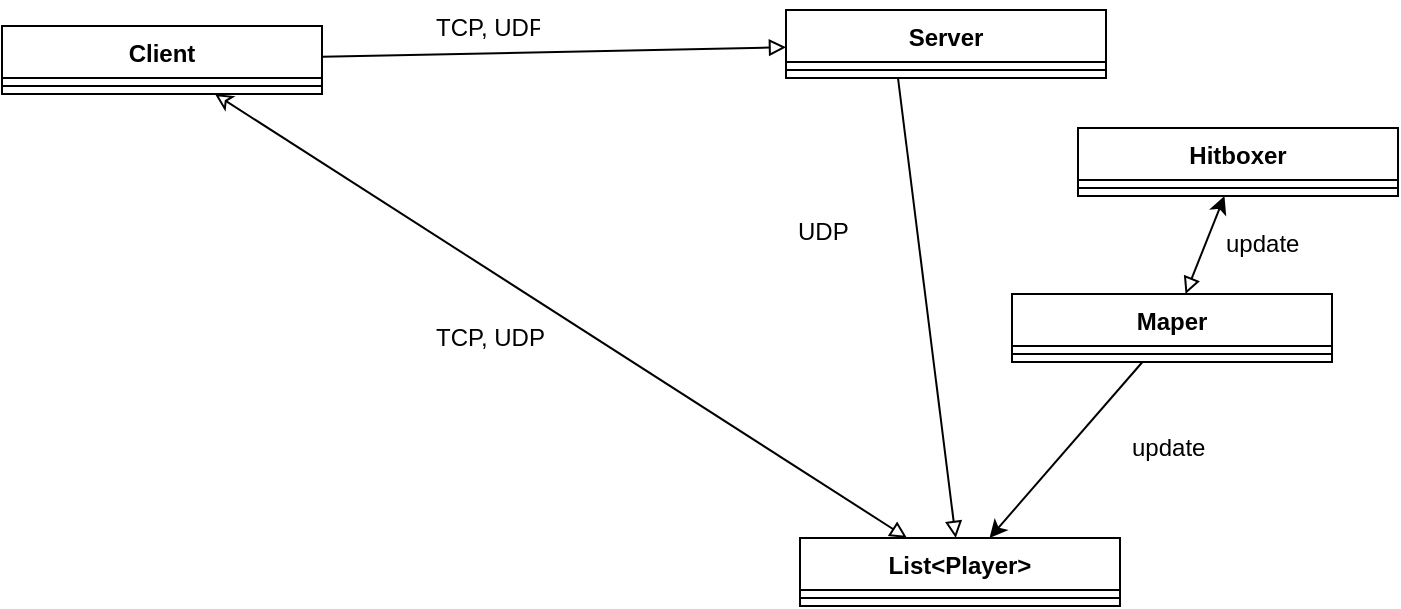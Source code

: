 <mxfile version="20.5.3" type="embed"><diagram id="23iRSUPoRavnBvh4doch" name="Page-1"><mxGraphModel dx="811" dy="438" grid="0" gridSize="10" guides="1" tooltips="1" connect="1" arrows="1" fold="1" page="0" pageScale="1" pageWidth="827" pageHeight="1169" math="0" shadow="0"><root><mxCell id="0"/><mxCell id="1" parent="0"/><mxCell id="17" value="Server" style="swimlane;fontStyle=1;align=center;verticalAlign=top;childLayout=stackLayout;horizontal=1;startSize=26;horizontalStack=0;resizeParent=1;resizeParentMax=0;resizeLast=0;collapsible=1;marginBottom=0;" parent="1" vertex="1"><mxGeometry x="464" y="258" width="160" height="34" as="geometry"/></mxCell><mxCell id="28" value="" style="line;strokeWidth=1;fillColor=none;align=left;verticalAlign=middle;spacingTop=-1;spacingLeft=3;spacingRight=3;rotatable=0;labelPosition=right;points=[];portConstraint=eastwest;strokeColor=inherit;" vertex="1" parent="17"><mxGeometry y="26" width="160" height="8" as="geometry"/></mxCell><mxCell id="25" value="Client" style="swimlane;fontStyle=1;align=center;verticalAlign=top;childLayout=stackLayout;horizontal=1;startSize=26;horizontalStack=0;resizeParent=1;resizeParentMax=0;resizeLast=0;collapsible=1;marginBottom=0;" parent="1" vertex="1"><mxGeometry x="72" y="266" width="160" height="34" as="geometry"/></mxCell><mxCell id="26" value="" style="line;strokeWidth=1;fillColor=none;align=left;verticalAlign=middle;spacingTop=-1;spacingLeft=3;spacingRight=3;rotatable=0;labelPosition=right;points=[];portConstraint=eastwest;strokeColor=inherit;" parent="25" vertex="1"><mxGeometry y="26" width="160" height="8" as="geometry"/></mxCell><mxCell id="29" value="" style="endArrow=block;html=1;rounded=0;startArrow=none;startFill=0;endFill=0;" edge="1" parent="1" source="25" target="17"><mxGeometry width="50" height="50" relative="1" as="geometry"><mxPoint x="328" y="465" as="sourcePoint"/><mxPoint x="378" y="415" as="targetPoint"/></mxGeometry></mxCell><mxCell id="30" value="TCP, UDP" style="text;strokeColor=none;fillColor=none;spacingLeft=4;spacingRight=4;overflow=hidden;rotatable=0;points=[[0,0.5],[1,0.5]];portConstraint=eastwest;fontSize=12;" vertex="1" parent="1"><mxGeometry x="283" y="253" width="63" height="30" as="geometry"/></mxCell><mxCell id="35" value="Hitboxer" style="swimlane;fontStyle=1;align=center;verticalAlign=top;childLayout=stackLayout;horizontal=1;startSize=26;horizontalStack=0;resizeParent=1;resizeParentMax=0;resizeLast=0;collapsible=1;marginBottom=0;" vertex="1" parent="1"><mxGeometry x="610" y="317" width="160" height="34" as="geometry"/></mxCell><mxCell id="36" value="" style="line;strokeWidth=1;fillColor=none;align=left;verticalAlign=middle;spacingTop=-1;spacingLeft=3;spacingRight=3;rotatable=0;labelPosition=right;points=[];portConstraint=eastwest;strokeColor=inherit;" vertex="1" parent="35"><mxGeometry y="26" width="160" height="8" as="geometry"/></mxCell><mxCell id="38" value="Maper" style="swimlane;fontStyle=1;align=center;verticalAlign=top;childLayout=stackLayout;horizontal=1;startSize=26;horizontalStack=0;resizeParent=1;resizeParentMax=0;resizeLast=0;collapsible=1;marginBottom=0;" vertex="1" parent="1"><mxGeometry x="577" y="400" width="160" height="34" as="geometry"/></mxCell><mxCell id="39" value="" style="line;strokeWidth=1;fillColor=none;align=left;verticalAlign=middle;spacingTop=-1;spacingLeft=3;spacingRight=3;rotatable=0;labelPosition=right;points=[];portConstraint=eastwest;strokeColor=inherit;" vertex="1" parent="38"><mxGeometry y="26" width="160" height="8" as="geometry"/></mxCell><mxCell id="40" value="List&lt;Player&gt;&#10;" style="swimlane;fontStyle=1;align=center;verticalAlign=top;childLayout=stackLayout;horizontal=1;startSize=26;horizontalStack=0;resizeParent=1;resizeParentMax=0;resizeLast=0;collapsible=1;marginBottom=0;" vertex="1" parent="1"><mxGeometry x="471" y="522" width="160" height="34" as="geometry"/></mxCell><mxCell id="41" value="" style="line;strokeWidth=1;fillColor=none;align=left;verticalAlign=middle;spacingTop=-1;spacingLeft=3;spacingRight=3;rotatable=0;labelPosition=right;points=[];portConstraint=eastwest;strokeColor=inherit;" vertex="1" parent="40"><mxGeometry y="26" width="160" height="8" as="geometry"/></mxCell><mxCell id="42" value="" style="endArrow=block;html=1;rounded=0;startArrow=classic;startFill=0;endFill=0;" edge="1" parent="1" source="25" target="40"><mxGeometry width="50" height="50" relative="1" as="geometry"><mxPoint x="262" y="439.004" as="sourcePoint"/><mxPoint x="407" y="441.856" as="targetPoint"/></mxGeometry></mxCell><mxCell id="43" value="TCP, UDP" style="text;strokeColor=none;fillColor=none;spacingLeft=4;spacingRight=4;overflow=hidden;rotatable=0;points=[[0,0.5],[1,0.5]];portConstraint=eastwest;fontSize=12;" vertex="1" parent="1"><mxGeometry x="283" y="408" width="70" height="24" as="geometry"/></mxCell><mxCell id="44" value="" style="endArrow=block;html=1;rounded=0;startArrow=none;startFill=0;endFill=0;" edge="1" parent="1" target="40"><mxGeometry width="50" height="50" relative="1" as="geometry"><mxPoint x="520" y="292" as="sourcePoint"/><mxPoint x="673" y="417.633" as="targetPoint"/></mxGeometry></mxCell><mxCell id="45" value="UDP" style="text;strokeColor=none;fillColor=none;spacingLeft=4;spacingRight=4;overflow=hidden;rotatable=0;points=[[0,0.5],[1,0.5]];portConstraint=eastwest;fontSize=12;" vertex="1" parent="1"><mxGeometry x="464" y="355" width="37" height="24" as="geometry"/></mxCell><mxCell id="46" value="" style="endArrow=block;html=1;rounded=0;startArrow=classic;startFill=1;endFill=0;" edge="1" parent="1" source="35" target="38"><mxGeometry width="50" height="50" relative="1" as="geometry"><mxPoint x="733" y="485" as="sourcePoint"/><mxPoint x="744.06" y="685" as="targetPoint"/></mxGeometry></mxCell><mxCell id="47" value="update" style="text;strokeColor=none;fillColor=none;spacingLeft=4;spacingRight=4;overflow=hidden;rotatable=0;points=[[0,0.5],[1,0.5]];portConstraint=eastwest;fontSize=12;" vertex="1" parent="1"><mxGeometry x="678" y="361" width="59" height="24" as="geometry"/></mxCell><mxCell id="48" value="" style="endArrow=classic;html=1;rounded=0;startArrow=none;startFill=0;endFill=1;" edge="1" parent="1" source="38" target="40"><mxGeometry width="50" height="50" relative="1" as="geometry"><mxPoint x="639.998" y="393" as="sourcePoint"/><mxPoint x="694.642" y="480" as="targetPoint"/></mxGeometry></mxCell><mxCell id="49" value="update" style="text;strokeColor=none;fillColor=none;spacingLeft=4;spacingRight=4;overflow=hidden;rotatable=0;points=[[0,0.5],[1,0.5]];portConstraint=eastwest;fontSize=12;" vertex="1" parent="1"><mxGeometry x="631" y="463" width="59" height="33" as="geometry"/></mxCell></root></mxGraphModel></diagram></mxfile>